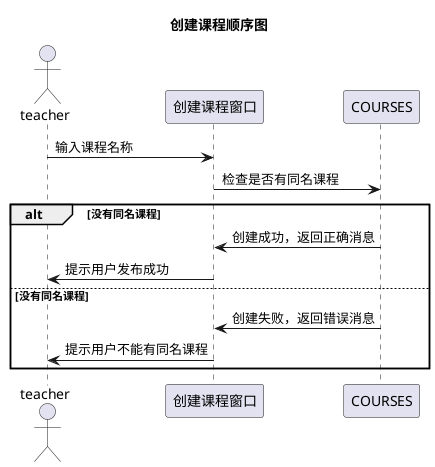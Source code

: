 @startuml
title 创建课程顺序图
actor teacher
teacher-> 创建课程窗口: 输入课程名称
创建课程窗口-> COURSES: 检查是否有同名课程
alt 没有同名课程
    COURSES->创建课程窗口: 创建成功，返回正确消息
    创建课程窗口-> teacher: 提示用户发布成功
else 没有同名课程
    COURSES->创建课程窗口: 创建失败，返回错误消息
    创建课程窗口-> teacher: 提示用户不能有同名课程
end 
@enduml